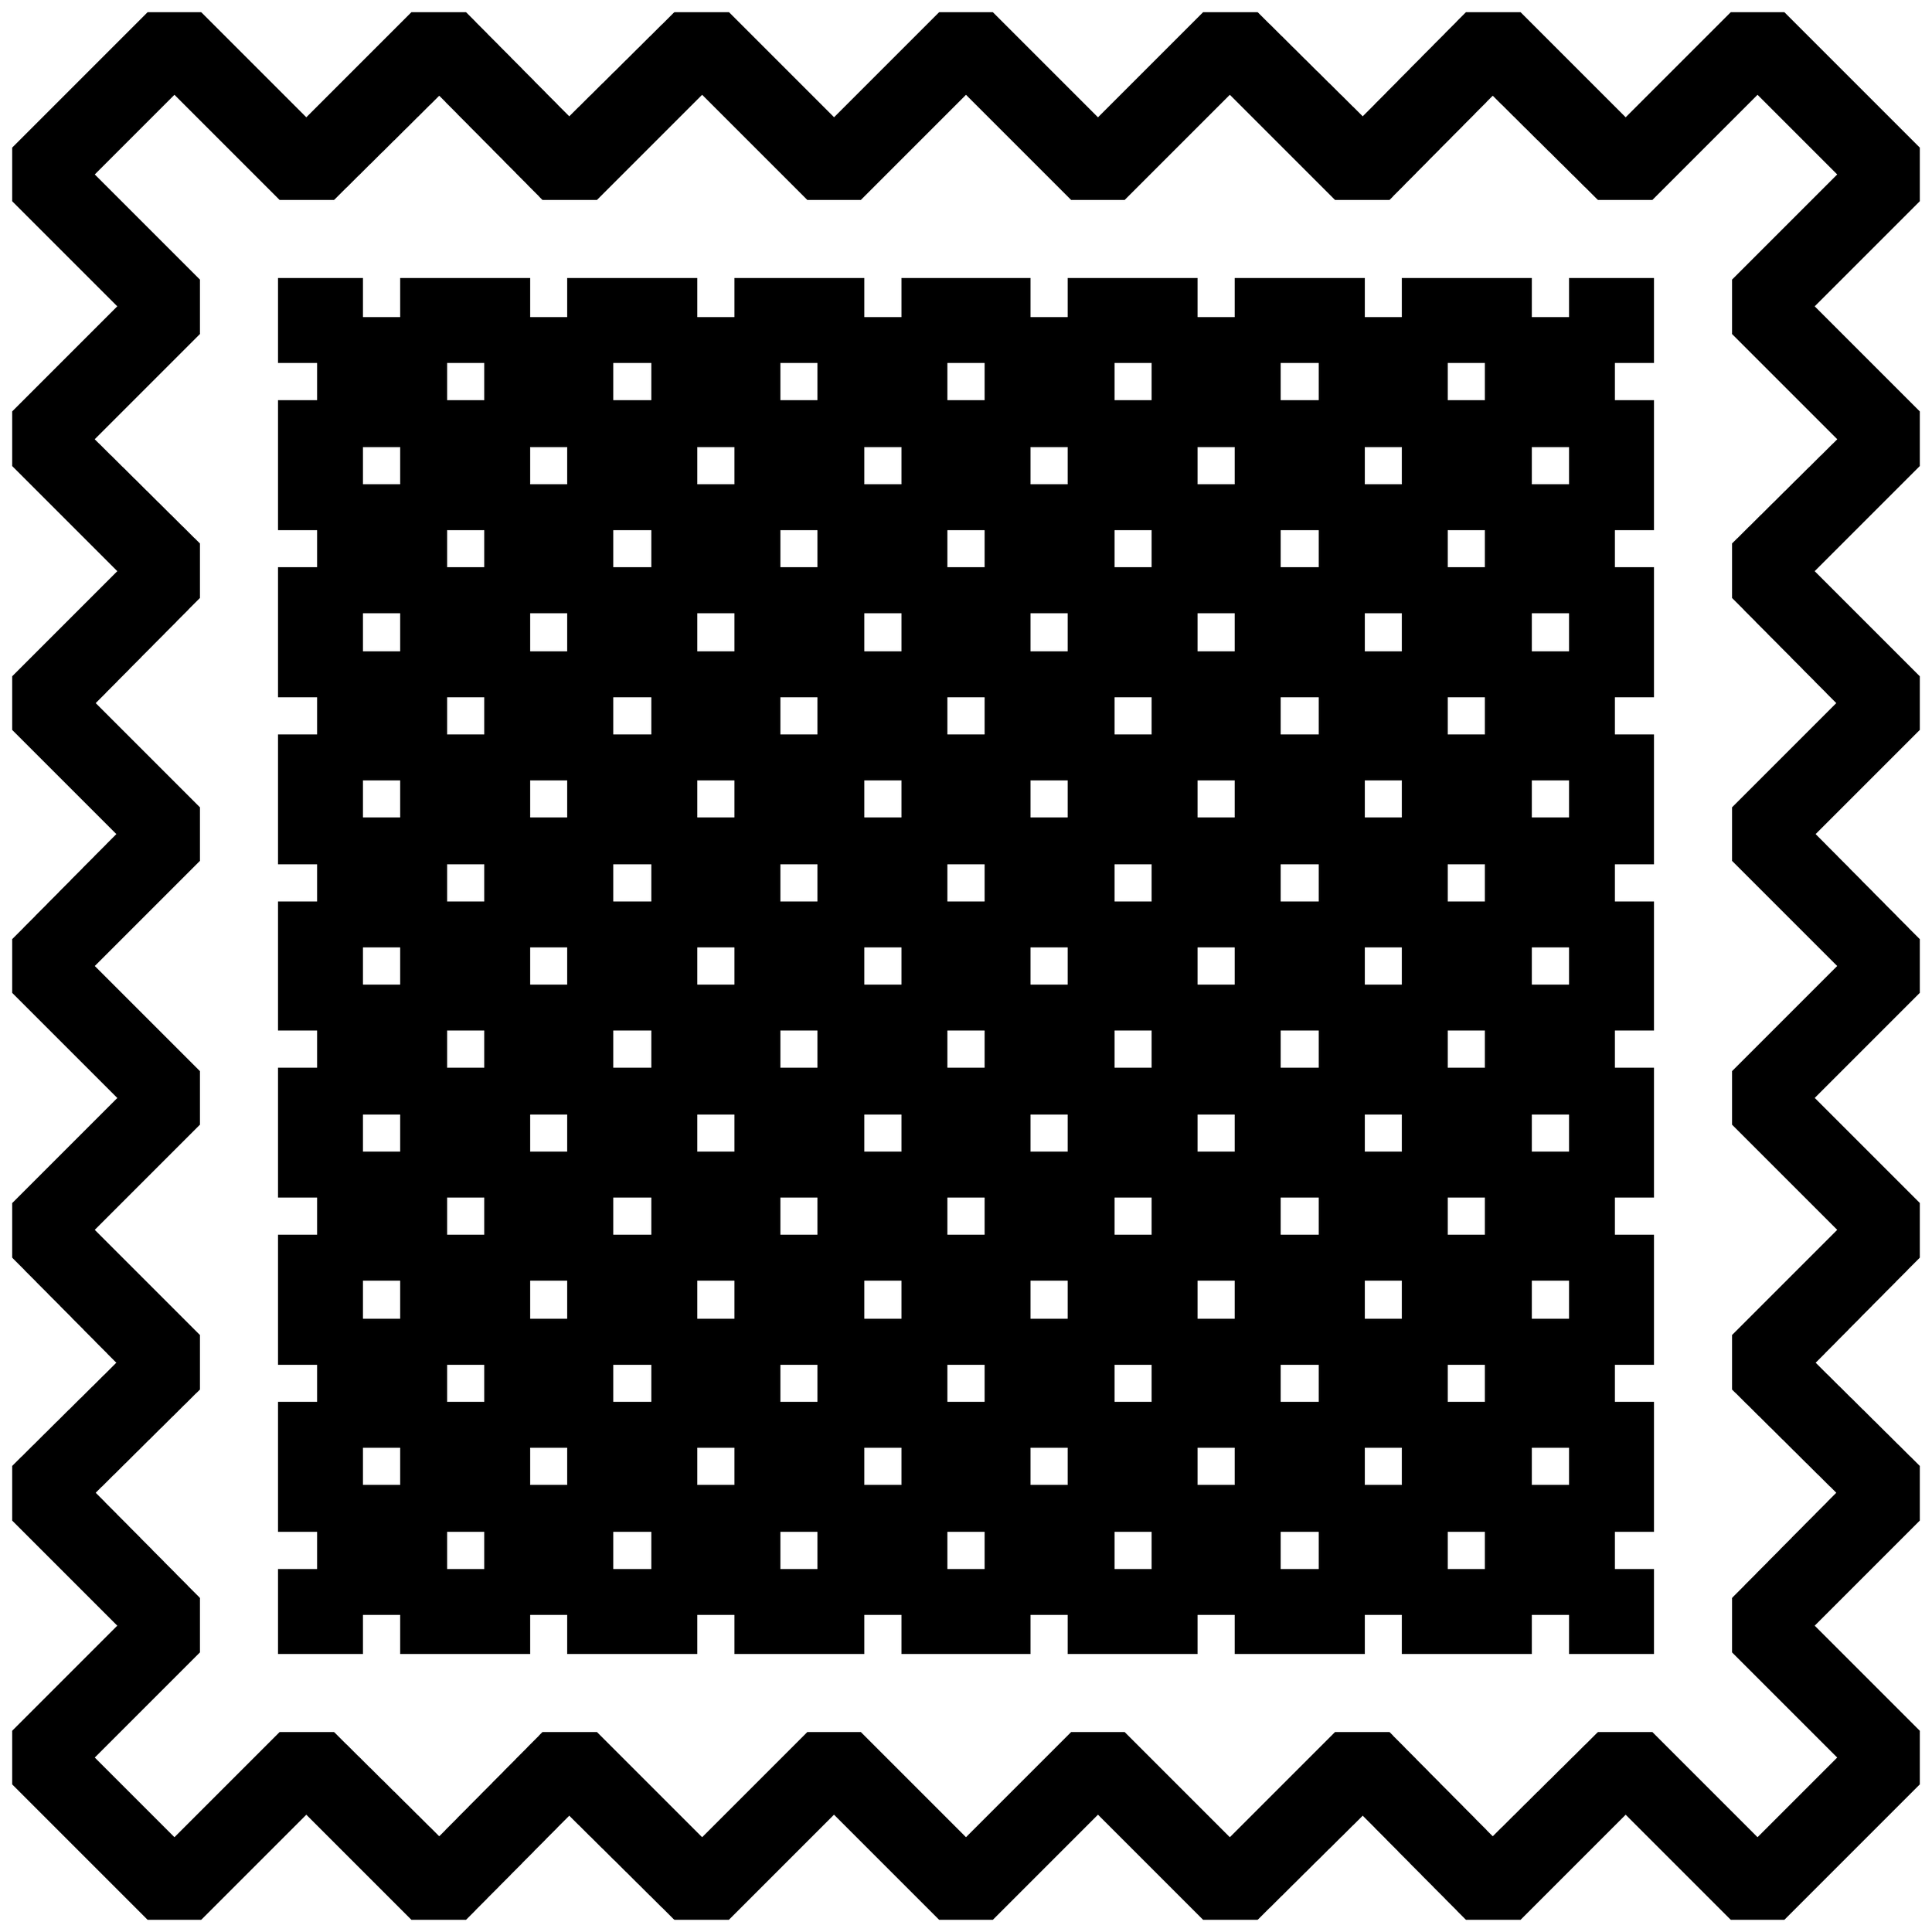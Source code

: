 


\begin{tikzpicture}[y=0.80pt, x=0.80pt, yscale=-1.0, xscale=1.0, inner sep=0pt, outer sep=0pt]
\begin{scope}[shift={(100.0,1706.0)},nonzero rule]
  \path[draw=.,fill=.,line width=1.600pt] (1999.0,255.0) --
    (1861.0,393.0) -- (1807.0,393.0) -- (1699.0,285.0) --
    (1591.0,393.0) -- (1536.0,393.0) -- (1430.0,286.0) --
    (1322.0,393.0) -- (1267.0,393.0) -- (1159.0,285.0) --
    (1051.0,393.0) -- (997.0,393.0) -- (889.0,285.0) --
    (781.0,393.0) -- (726.0,393.0) -- (618.0,286.0) --
    (512.0,393.0) -- (457.0,393.0) -- (349.0,285.0) --
    (241.0,393.0) -- (187.0,393.0) -- (49.0,255.0) --
    (49.0,201.0) -- (157.0,93.0) -- (49.0,-15.0) --
    (49.0,-70.0) -- (156.0,-176.0) -- (49.0,-284.0) --
    (49.0,-339.0) -- (157.0,-447.0) -- (49.0,-555.0) --
    (49.0,-609.0) -- (156.0,-717.0) -- (49.0,-824.0) --
    (49.0,-878.0) -- (157.0,-986.0) -- (49.0,-1094.0) --
    (49.0,-1149.0) -- (157.0,-1257.0) -- (49.0,-1365.0) --
    (49.0,-1419.0) -- (187.0,-1557.0) -- (241.0,-1557.0) --
    (349.0,-1449.0) -- (457.0,-1557.0) -- (512.0,-1557.0) --
    (618.0,-1450.0) -- (726.0,-1557.0) -- (781.0,-1557.0) --
    (889.0,-1449.0) -- (997.0,-1557.0) -- (1051.0,-1557.0) --
    (1159.0,-1449.0) -- (1267.0,-1557.0) -- (1322.0,-1557.0) --
    (1430.0,-1450.0) -- (1536.0,-1557.0) -- (1591.0,-1557.0) --
    (1699.0,-1449.0) -- (1807.0,-1557.0) -- (1861.0,-1557.0) --
    (1999.0,-1419.0) -- (1999.0,-1365.0) -- (1891.0,-1257.0) --
    (1999.0,-1149.0) -- (1999.0,-1094.0) -- (1891.0,-986.0) --
    (1999.0,-878.0) -- (1999.0,-824.0) -- (1892.0,-717.0) --
    (1999.0,-609.0) -- (1999.0,-555.0) -- (1891.0,-447.0) --
    (1999.0,-339.0) -- (1999.0,-284.0) -- (1892.0,-176.0) --
    (1999.0,-70.0) -- (1999.0,-15.0) -- (1891.0,93.0) --
    (1999.0,201.0) -- (1999.0,255.0) -- cycle(1917.0,228.0) --
    (1809.0,120.0) -- (1809.0,65.0) -- (1916.0,-43.0) --
    (1809.0,-149.0) -- (1809.0,-204.0) -- (1917.0,-312.0) --
    (1809.0,-420.0) -- (1809.0,-474.0) -- (1917.0,-582.0) --
    (1809.0,-690.0) -- (1809.0,-744.0) -- (1916.0,-851.0) --
    (1809.0,-959.0) -- (1809.0,-1014.0) -- (1917.0,-1121.0) --
    (1809.0,-1229.0) -- (1809.0,-1284.0) -- (1917.0,-1392.0) --
    (1834.0,-1475.0) -- (1726.0,-1367.0) -- (1671.0,-1367.0) --
    (1563.0,-1474.0) -- (1457.0,-1367.0) -- (1402.0,-1367.0) --
    (1294.0,-1475.0) -- (1186.0,-1367.0) -- (1132.0,-1367.0) --
    (1024.0,-1475.0) -- (916.0,-1367.0) -- (862.0,-1367.0) --
    (754.0,-1475.0) -- (646.0,-1367.0) -- (591.0,-1367.0) --
    (485.0,-1474.0) -- (377.0,-1367.0) -- (322.0,-1367.0) --
    (214.0,-1475.0) -- (131.0,-1392.0) -- (239.0,-1284.0) --
    (239.0,-1229.0) -- (131.0,-1121.0) -- (239.0,-1014.0) --
    (239.0,-959.0) -- (132.0,-851.0) -- (239.0,-744.0) --
    (239.0,-690.0) -- (131.0,-582.0) -- (239.0,-474.0) --
    (239.0,-420.0) -- (131.0,-312.0) -- (239.0,-204.0) --
    (239.0,-149.0) -- (132.0,-43.0) -- (239.0,65.0) --
    (239.0,120.0) -- (131.0,228.0) -- (214.0,311.0) --
    (322.0,203.0) -- (377.0,203.0) -- (485.0,310.0) --
    (591.0,203.0) -- (646.0,203.0) -- (754.0,311.0) --
    (862.0,203.0) -- (916.0,203.0) -- (1024.0,311.0) --
    (1132.0,203.0) -- (1186.0,203.0) -- (1294.0,311.0) --
    (1402.0,203.0) -- (1457.0,203.0) -- (1563.0,310.0) --
    (1671.0,203.0) -- (1726.0,203.0) -- (1834.0,311.0) --
    (1917.0,228.0) -- cycle(1727.0,121.0) -- (1642.0,121.0) --
    (1642.0,81.0) -- (1602.0,81.0) -- (1602.0,121.0) --
    (1471.0,121.0) -- (1471.0,81.0) -- (1431.0,81.0) --
    (1431.0,121.0) -- (1300.0,121.0) -- (1300.0,81.0) --
    (1260.0,81.0) -- (1260.0,121.0) -- (1129.0,121.0) --
    (1129.0,81.0) -- (1089.0,81.0) -- (1089.0,121.0) --
    (959.0,121.0) -- (959.0,81.0) -- (919.0,81.0) --
    (919.0,121.0) -- (788.0,121.0) -- (788.0,81.0) --
    (748.0,81.0) -- (748.0,121.0) -- (617.0,121.0) --
    (617.0,81.0) -- (577.0,81.0) -- (577.0,121.0) --
    (446.0,121.0) -- (446.0,81.0) -- (406.0,81.0) --
    (406.0,121.0) -- (321.0,121.0) -- (321.0,36.0) --
    (361.0,36.0) -- (361.0,-4.0) -- (321.0,-4.0) --
    (321.0,-135.0) -- (361.0,-135.0) -- (361.0,-175.0) --
    (321.0,-175.0) -- (321.0,-306.0) -- (361.0,-306.0) --
    (361.0,-346.0) -- (321.0,-346.0) -- (321.0,-477.0) --
    (361.0,-477.0) -- (361.0,-517.0) -- (321.0,-517.0) --
    (321.0,-647.0) -- (361.0,-647.0) -- (361.0,-687.0) --
    (321.0,-687.0) -- (321.0,-818.0) -- (361.0,-818.0) --
    (361.0,-858.0) -- (321.0,-858.0) -- (321.0,-989.0) --
    (361.0,-989.0) -- (361.0,-1029.0) -- (321.0,-1029.0) --
    (321.0,-1160.0) -- (361.0,-1160.0) -- (361.0,-1200.0) --
    (321.0,-1200.0) -- (321.0,-1285.0) -- (406.0,-1285.0) --
    (406.0,-1245.0) -- (446.0,-1245.0) -- (446.0,-1285.0) --
    (577.0,-1285.0) -- (577.0,-1245.0) -- (617.0,-1245.0) --
    (617.0,-1285.0) -- (748.0,-1285.0) -- (748.0,-1245.0) --
    (788.0,-1245.0) -- (788.0,-1285.0) -- (919.0,-1285.0) --
    (919.0,-1245.0) -- (959.0,-1245.0) -- (959.0,-1285.0) --
    (1089.0,-1285.0) -- (1089.0,-1245.0) -- (1129.0,-1245.0) --
    (1129.0,-1285.0) -- (1260.0,-1285.0) -- (1260.0,-1245.0) --
    (1300.0,-1245.0) -- (1300.0,-1285.0) -- (1431.0,-1285.0) --
    (1431.0,-1245.0) -- (1471.0,-1245.0) -- (1471.0,-1285.0) --
    (1602.0,-1285.0) -- (1602.0,-1245.0) -- (1642.0,-1245.0) --
    (1642.0,-1285.0) -- (1727.0,-1285.0) -- (1727.0,-1200.0) --
    (1687.0,-1200.0) -- (1687.0,-1160.0) -- (1727.0,-1160.0) --
    (1727.0,-1029.0) -- (1687.0,-1029.0) -- (1687.0,-989.0) --
    (1727.0,-989.0) -- (1727.0,-858.0) -- (1687.0,-858.0) --
    (1687.0,-818.0) -- (1727.0,-818.0) -- (1727.0,-687.0) --
    (1687.0,-687.0) -- (1687.0,-647.0) -- (1727.0,-647.0) --
    (1727.0,-517.0) -- (1687.0,-517.0) -- (1687.0,-477.0) --
    (1727.0,-477.0) -- (1727.0,-346.0) -- (1687.0,-346.0) --
    (1687.0,-306.0) -- (1727.0,-306.0) -- (1727.0,-175.0) --
    (1687.0,-175.0) -- (1687.0,-135.0) -- (1727.0,-135.0) --
    (1727.0,-4.0) -- (1687.0,-4.0) -- (1687.0,36.0) --
    (1727.0,36.0) -- (1727.0,121.0) -- cycle(1556.0,-1160.0) --
    (1556.0,-1200.0) -- (1516.0,-1200.0) -- (1516.0,-1160.0) --
    (1556.0,-1160.0) -- cycle(1642.0,-1074.0) --
    (1642.0,-1114.0) -- (1602.0,-1114.0) -- (1602.0,-1074.0) --
    (1642.0,-1074.0) -- cycle(1386.0,-1160.0) --
    (1386.0,-1200.0) -- (1345.0,-1200.0) -- (1345.0,-1160.0) --
    (1386.0,-1160.0) -- cycle(1642.0,-903.0) -- (1642.0,-944.0)
    -- (1602.0,-944.0) -- (1602.0,-903.0) -- (1642.0,-903.0) --
    cycle(1471.0,-1074.0) -- (1471.0,-1114.0) --
    (1431.0,-1114.0) -- (1431.0,-1074.0) -- (1471.0,-1074.0) --
    cycle(1556.0,-989.0) -- (1556.0,-1029.0) -- (1516.0,-1029.0)
    -- (1516.0,-989.0) -- (1556.0,-989.0) --
    cycle(1215.0,-1160.0) -- (1215.0,-1200.0) --
    (1175.0,-1200.0) -- (1175.0,-1160.0) -- (1215.0,-1160.0) --
    cycle(1642.0,-733.0) -- (1642.0,-773.0) -- (1602.0,-773.0)
    -- (1602.0,-733.0) -- (1642.0,-733.0) --
    cycle(1386.0,-989.0) -- (1386.0,-1029.0) -- (1345.0,-1029.0)
    -- (1345.0,-989.0) -- (1386.0,-989.0) --
    cycle(1471.0,-903.0) -- (1471.0,-944.0) -- (1431.0,-944.0)
    -- (1431.0,-903.0) -- (1471.0,-903.0) --
    cycle(1300.0,-1074.0) -- (1300.0,-1114.0) --
    (1260.0,-1114.0) -- (1260.0,-1074.0) -- (1300.0,-1074.0) --
    cycle(1556.0,-818.0) -- (1556.0,-858.0) -- (1516.0,-858.0)
    -- (1516.0,-818.0) -- (1556.0,-818.0) --
    cycle(1044.0,-1160.0) -- (1044.0,-1200.0) --
    (1004.0,-1200.0) -- (1004.0,-1160.0) -- (1044.0,-1160.0) --
    cycle(1215.0,-989.0) -- (1215.0,-1029.0) -- (1175.0,-1029.0)
    -- (1175.0,-989.0) -- (1215.0,-989.0) --
    cycle(1471.0,-733.0) -- (1471.0,-773.0) -- (1431.0,-773.0)
    -- (1431.0,-733.0) -- (1471.0,-733.0) --
    cycle(1642.0,-562.0) -- (1642.0,-602.0) -- (1602.0,-602.0)
    -- (1602.0,-562.0) -- (1642.0,-562.0) --
    cycle(1300.0,-903.0) -- (1300.0,-944.0) -- (1260.0,-944.0)
    -- (1260.0,-903.0) -- (1300.0,-903.0) --
    cycle(1386.0,-818.0) -- (1386.0,-858.0) -- (1345.0,-858.0)
    -- (1345.0,-818.0) -- (1386.0,-818.0) --
    cycle(1129.0,-1074.0) -- (1129.0,-1114.0) --
    (1089.0,-1114.0) -- (1089.0,-1074.0) -- (1129.0,-1074.0) --
    cycle(1556.0,-647.0) -- (1556.0,-687.0) -- (1516.0,-687.0)
    -- (1516.0,-647.0) -- (1556.0,-647.0) --
    cycle(873.0,-1160.0) -- (873.0,-1200.0) -- (833.0,-1200.0)
    -- (833.0,-1160.0) -- (873.0,-1160.0) --
    cycle(959.0,-1074.0) -- (959.0,-1114.0) -- (919.0,-1114.0)
    -- (919.0,-1074.0) -- (959.0,-1074.0) --
    cycle(1044.0,-989.0) -- (1044.0,-1029.0) -- (1004.0,-1029.0)
    -- (1004.0,-989.0) -- (1044.0,-989.0) --
    cycle(1215.0,-818.0) -- (1215.0,-858.0) -- (1175.0,-858.0)
    -- (1175.0,-818.0) -- (1215.0,-818.0) --
    cycle(1300.0,-733.0) -- (1300.0,-773.0) -- (1260.0,-773.0)
    -- (1260.0,-733.0) -- (1300.0,-733.0) --
    cycle(1471.0,-562.0) -- (1471.0,-602.0) -- (1431.0,-602.0)
    -- (1431.0,-562.0) -- (1471.0,-562.0) --
    cycle(1556.0,-477.0) -- (1556.0,-517.0) -- (1516.0,-517.0)
    -- (1516.0,-477.0) -- (1556.0,-477.0) --
    cycle(1642.0,-391.0) -- (1642.0,-431.0) -- (1602.0,-431.0)
    -- (1602.0,-391.0) -- (1642.0,-391.0) --
    cycle(1129.0,-903.0) -- (1129.0,-944.0) -- (1089.0,-944.0)
    -- (1089.0,-903.0) -- (1129.0,-903.0) --
    cycle(1386.0,-647.0) -- (1386.0,-687.0) -- (1345.0,-687.0)
    -- (1345.0,-647.0) -- (1386.0,-647.0) --
    cycle(703.0,-1160.0) -- (703.0,-1200.0) -- (662.0,-1200.0)
    -- (662.0,-1160.0) -- (703.0,-1160.0) -- cycle(959.0,-903.0)
    -- (959.0,-944.0) -- (919.0,-944.0) -- (919.0,-903.0) --
    (959.0,-903.0) -- cycle(1386.0,-477.0) -- (1386.0,-517.0) --
    (1345.0,-517.0) -- (1345.0,-477.0) -- (1386.0,-477.0) --
    cycle(1642.0,-220.0) -- (1642.0,-261.0) -- (1602.0,-261.0)
    -- (1602.0,-220.0) -- (1642.0,-220.0) --
    cycle(788.0,-1074.0) -- (788.0,-1114.0) -- (748.0,-1114.0)
    -- (748.0,-1074.0) -- (788.0,-1074.0) -- cycle(873.0,-989.0)
    -- (873.0,-1029.0) -- (833.0,-1029.0) -- (833.0,-989.0) --
    (873.0,-989.0) -- cycle(1044.0,-818.0) -- (1044.0,-858.0) --
    (1004.0,-858.0) -- (1004.0,-818.0) -- (1044.0,-818.0) --
    cycle(1129.0,-733.0) -- (1129.0,-773.0) -- (1089.0,-773.0)
    -- (1089.0,-733.0) -- (1129.0,-733.0) --
    cycle(1215.0,-647.0) -- (1215.0,-687.0) -- (1175.0,-687.0)
    -- (1175.0,-647.0) -- (1215.0,-647.0) --
    cycle(1300.0,-562.0) -- (1300.0,-602.0) -- (1260.0,-602.0)
    -- (1260.0,-562.0) -- (1300.0,-562.0) --
    cycle(1471.0,-391.0) -- (1471.0,-431.0) -- (1431.0,-431.0)
    -- (1431.0,-391.0) -- (1471.0,-391.0) --
    cycle(1556.0,-306.0) -- (1556.0,-346.0) -- (1516.0,-346.0)
    -- (1516.0,-306.0) -- (1556.0,-306.0) --
    cycle(532.0,-1160.0) -- (532.0,-1200.0) -- (492.0,-1200.0)
    -- (492.0,-1160.0) -- (532.0,-1160.0) -- cycle(959.0,-733.0)
    -- (959.0,-773.0) -- (919.0,-773.0) -- (919.0,-733.0) --
    (959.0,-733.0) -- cycle(1215.0,-477.0) -- (1215.0,-517.0) --
    (1175.0,-517.0) -- (1175.0,-477.0) -- (1215.0,-477.0) --
    cycle(1642.0,-50.0) -- (1642.0,-90.0) -- (1602.0,-90.0) --
    (1602.0,-50.0) -- (1642.0,-50.0) -- cycle(703.0,-989.0) --
    (703.0,-1029.0) -- (662.0,-1029.0) -- (662.0,-989.0) --
    (703.0,-989.0) -- cycle(788.0,-903.0) -- (788.0,-944.0) --
    (748.0,-944.0) -- (748.0,-903.0) -- (788.0,-903.0) --
    cycle(1386.0,-306.0) -- (1386.0,-346.0) -- (1345.0,-346.0)
    -- (1345.0,-306.0) -- (1386.0,-306.0) --
    cycle(1471.0,-220.0) -- (1471.0,-261.0) -- (1431.0,-261.0)
    -- (1431.0,-220.0) -- (1471.0,-220.0) --
    cycle(617.0,-1074.0) -- (617.0,-1114.0) -- (577.0,-1114.0)
    -- (577.0,-1074.0) -- (617.0,-1074.0) -- cycle(873.0,-818.0)
    -- (873.0,-858.0) -- (833.0,-858.0) -- (833.0,-818.0) --
    (873.0,-818.0) -- cycle(1044.0,-647.0) -- (1044.0,-687.0) --
    (1004.0,-687.0) -- (1004.0,-647.0) -- (1044.0,-647.0) --
    cycle(1129.0,-562.0) -- (1129.0,-602.0) -- (1089.0,-602.0)
    -- (1089.0,-562.0) -- (1129.0,-562.0) --
    cycle(1300.0,-391.0) -- (1300.0,-431.0) -- (1260.0,-431.0)
    -- (1260.0,-391.0) -- (1300.0,-391.0) --
    cycle(1556.0,-135.0) -- (1556.0,-175.0) -- (1516.0,-175.0)
    -- (1516.0,-135.0) -- (1556.0,-135.0) -- cycle(532.0,-989.0)
    -- (532.0,-1029.0) -- (492.0,-1029.0) -- (492.0,-989.0) --
    (532.0,-989.0) -- cycle(788.0,-733.0) -- (788.0,-773.0) --
    (748.0,-773.0) -- (748.0,-733.0) -- (788.0,-733.0) --
    cycle(959.0,-562.0) -- (959.0,-602.0) -- (919.0,-602.0) --
    (919.0,-562.0) -- (959.0,-562.0) -- cycle(1044.0,-477.0) --
    (1044.0,-517.0) -- (1004.0,-517.0) -- (1004.0,-477.0) --
    (1044.0,-477.0) -- cycle(1215.0,-306.0) -- (1215.0,-346.0)
    -- (1175.0,-346.0) -- (1175.0,-306.0) -- (1215.0,-306.0) --
    cycle(1471.0,-50.0) -- (1471.0,-90.0) -- (1431.0,-90.0) --
    (1431.0,-50.0) -- (1471.0,-50.0) -- cycle(617.0,-903.0) --
    (617.0,-944.0) -- (577.0,-944.0) -- (577.0,-903.0) --
    (617.0,-903.0) -- cycle(703.0,-818.0) -- (703.0,-858.0) --
    (662.0,-858.0) -- (662.0,-818.0) -- (703.0,-818.0) --
    cycle(1300.0,-220.0) -- (1300.0,-261.0) -- (1260.0,-261.0)
    -- (1260.0,-220.0) -- (1300.0,-220.0) --
    cycle(1386.0,-135.0) -- (1386.0,-175.0) -- (1345.0,-175.0)
    -- (1345.0,-135.0) -- (1386.0,-135.0) --
    cycle(446.0,-1074.0) -- (446.0,-1114.0) -- (406.0,-1114.0)
    -- (406.0,-1074.0) -- (446.0,-1074.0) -- cycle(873.0,-647.0)
    -- (873.0,-687.0) -- (833.0,-687.0) -- (833.0,-647.0) --
    (873.0,-647.0) -- cycle(1129.0,-391.0) -- (1129.0,-431.0) --
    (1089.0,-431.0) -- (1089.0,-391.0) -- (1129.0,-391.0) --
    cycle(1556.0,36.0) -- (1556.0,-4.0) -- (1516.0,-4.0) --
    (1516.0,36.0) -- (1556.0,36.0) -- cycle(532.0,-818.0) --
    (532.0,-858.0) -- (492.0,-858.0) -- (492.0,-818.0) --
    (532.0,-818.0) -- cycle(617.0,-733.0) -- (617.0,-773.0) --
    (577.0,-773.0) -- (577.0,-733.0) -- (617.0,-733.0) --
    cycle(788.0,-562.0) -- (788.0,-602.0) -- (748.0,-602.0) --
    (748.0,-562.0) -- (788.0,-562.0) -- cycle(873.0,-477.0) --
    (873.0,-517.0) -- (833.0,-517.0) -- (833.0,-477.0) --
    (873.0,-477.0) -- cycle(959.0,-391.0) -- (959.0,-431.0) --
    (919.0,-431.0) -- (919.0,-391.0) -- (959.0,-391.0) --
    cycle(1044.0,-306.0) -- (1044.0,-346.0) -- (1004.0,-346.0)
    -- (1004.0,-306.0) -- (1044.0,-306.0) --
    cycle(1215.0,-135.0) -- (1215.0,-175.0) -- (1175.0,-175.0)
    -- (1175.0,-135.0) -- (1215.0,-135.0) -- cycle(1300.0,-50.0)
    -- (1300.0,-90.0) -- (1260.0,-90.0) -- (1260.0,-50.0) --
    (1300.0,-50.0) -- cycle(446.0,-903.0) -- (446.0,-944.0) --
    (406.0,-944.0) -- (406.0,-903.0) -- (446.0,-903.0) --
    cycle(703.0,-647.0) -- (703.0,-687.0) -- (662.0,-687.0) --
    (662.0,-647.0) -- (703.0,-647.0) -- cycle(1129.0,-220.0) --
    (1129.0,-261.0) -- (1089.0,-261.0) -- (1089.0,-220.0) --
    (1129.0,-220.0) -- cycle(1386.0,36.0) -- (1386.0,-4.0) --
    (1345.0,-4.0) -- (1345.0,36.0) -- (1386.0,36.0) --
    cycle(703.0,-477.0) -- (703.0,-517.0) -- (662.0,-517.0) --
    (662.0,-477.0) -- (703.0,-477.0) -- cycle(959.0,-220.0) --
    (959.0,-261.0) -- (919.0,-261.0) -- (919.0,-220.0) --
    (959.0,-220.0) -- cycle(446.0,-733.0) -- (446.0,-773.0) --
    (406.0,-773.0) -- (406.0,-733.0) -- (446.0,-733.0) --
    cycle(532.0,-647.0) -- (532.0,-687.0) -- (492.0,-687.0) --
    (492.0,-647.0) -- (532.0,-647.0) -- cycle(617.0,-562.0) --
    (617.0,-602.0) -- (577.0,-602.0) -- (577.0,-562.0) --
    (617.0,-562.0) -- cycle(788.0,-391.0) -- (788.0,-431.0) --
    (748.0,-431.0) -- (748.0,-391.0) -- (788.0,-391.0) --
    cycle(873.0,-306.0) -- (873.0,-346.0) -- (833.0,-346.0) --
    (833.0,-306.0) -- (873.0,-306.0) -- cycle(1044.0,-135.0) --
    (1044.0,-175.0) -- (1004.0,-175.0) -- (1004.0,-135.0) --
    (1044.0,-135.0) -- cycle(1129.0,-50.0) -- (1129.0,-90.0) --
    (1089.0,-90.0) -- (1089.0,-50.0) -- (1129.0,-50.0) --
    cycle(1215.0,36.0) -- (1215.0,-4.0) -- (1175.0,-4.0) --
    (1175.0,36.0) -- (1215.0,36.0) -- cycle(532.0,-477.0) --
    (532.0,-517.0) -- (492.0,-517.0) -- (492.0,-477.0) --
    (532.0,-477.0) -- cycle(959.0,-50.0) -- (959.0,-90.0) --
    (919.0,-90.0) -- (919.0,-50.0) -- (959.0,-50.0) --
    cycle(703.0,-306.0) -- (703.0,-346.0) -- (662.0,-346.0) --
    (662.0,-306.0) -- (703.0,-306.0) -- cycle(788.0,-220.0) --
    (788.0,-261.0) -- (748.0,-261.0) -- (748.0,-220.0) --
    (788.0,-220.0) -- cycle(446.0,-562.0) -- (446.0,-602.0) --
    (406.0,-602.0) -- (406.0,-562.0) -- (446.0,-562.0) --
    cycle(617.0,-391.0) -- (617.0,-431.0) -- (577.0,-431.0) --
    (577.0,-391.0) -- (617.0,-391.0) -- cycle(873.0,-135.0) --
    (873.0,-175.0) -- (833.0,-175.0) -- (833.0,-135.0) --
    (873.0,-135.0) -- cycle(1044.0,36.0) -- (1044.0,-4.0) --
    (1004.0,-4.0) -- (1004.0,36.0) -- (1044.0,36.0) --
    cycle(532.0,-306.0) -- (532.0,-346.0) -- (492.0,-346.0) --
    (492.0,-306.0) -- (532.0,-306.0) -- cycle(788.0,-50.0) --
    (788.0,-90.0) -- (748.0,-90.0) -- (748.0,-50.0) --
    (788.0,-50.0) -- cycle(617.0,-220.0) -- (617.0,-261.0) --
    (577.0,-261.0) -- (577.0,-220.0) -- (617.0,-220.0) --
    cycle(703.0,-135.0) -- (703.0,-175.0) -- (662.0,-175.0) --
    (662.0,-135.0) -- (703.0,-135.0) -- cycle(446.0,-391.0) --
    (446.0,-431.0) -- (406.0,-431.0) -- (406.0,-391.0) --
    (446.0,-391.0) -- cycle(873.0,36.0) -- (873.0,-4.0) --
    (833.0,-4.0) -- (833.0,36.0) -- (873.0,36.0) --
    cycle(532.0,-135.0) -- (532.0,-175.0) -- (492.0,-175.0) --
    (492.0,-135.0) -- (532.0,-135.0) -- cycle(617.0,-50.0) --
    (617.0,-90.0) -- (577.0,-90.0) -- (577.0,-50.0) --
    (617.0,-50.0) -- cycle(446.0,-220.0) -- (446.0,-261.0) --
    (406.0,-261.0) -- (406.0,-220.0) -- (446.0,-220.0) --
    cycle(703.0,36.0) -- (703.0,-4.0) -- (662.0,-4.0) --
    (662.0,36.0) -- (703.0,36.0) -- cycle(446.0,-50.0) --
    (446.0,-90.0) -- (406.0,-90.0) -- (406.0,-50.0) --
    (446.0,-50.0) -- cycle(532.0,36.0) -- (532.0,-4.0) --
    (492.0,-4.0) -- (492.0,36.0) -- (532.0,36.0) -- cycle;
\end{scope}

\end{tikzpicture}

